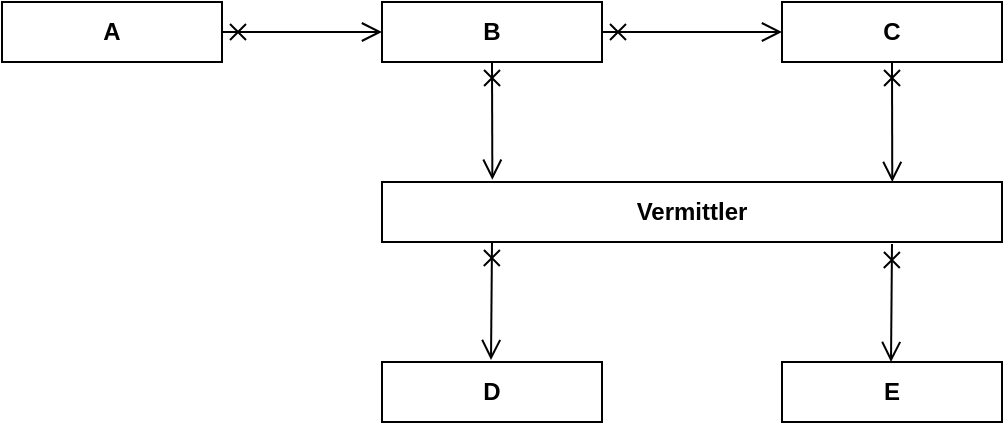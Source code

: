 <mxfile version="24.5.3" type="device">
  <diagram name="Seite-1" id="Pu9GWcIBeU6UMYQj_3GP">
    <mxGraphModel dx="1210" dy="643" grid="1" gridSize="10" guides="1" tooltips="1" connect="1" arrows="1" fold="1" page="1" pageScale="1" pageWidth="827" pageHeight="1169" math="0" shadow="0">
      <root>
        <mxCell id="0" />
        <mxCell id="1" parent="0" />
        <mxCell id="wYRy1TmkHTBPWEuBZ3Pw-2" value="&lt;b&gt;A&lt;/b&gt;" style="html=1;whiteSpace=wrap;" parent="1" vertex="1">
          <mxGeometry x="90" y="120" width="110" height="30" as="geometry" />
        </mxCell>
        <mxCell id="wYRy1TmkHTBPWEuBZ3Pw-3" value="&lt;b&gt;B&lt;/b&gt;" style="html=1;whiteSpace=wrap;" parent="1" vertex="1">
          <mxGeometry x="280" y="120" width="110" height="30" as="geometry" />
        </mxCell>
        <mxCell id="wYRy1TmkHTBPWEuBZ3Pw-4" value="&lt;b&gt;C&lt;/b&gt;" style="html=1;whiteSpace=wrap;" parent="1" vertex="1">
          <mxGeometry x="480" y="120" width="110" height="30" as="geometry" />
        </mxCell>
        <mxCell id="wYRy1TmkHTBPWEuBZ3Pw-5" value="&lt;b&gt;D&lt;/b&gt;" style="html=1;whiteSpace=wrap;" parent="1" vertex="1">
          <mxGeometry x="280" y="300" width="110" height="30" as="geometry" />
        </mxCell>
        <mxCell id="wYRy1TmkHTBPWEuBZ3Pw-6" value="&lt;b&gt;E&lt;/b&gt;" style="html=1;whiteSpace=wrap;" parent="1" vertex="1">
          <mxGeometry x="480" y="300" width="110" height="30" as="geometry" />
        </mxCell>
        <mxCell id="vke19IZLmoGHpDLo2Wwk-3" value="" style="endArrow=open;endFill=1;endSize=8;html=1;rounded=0;exitX=1;exitY=0.5;exitDx=0;exitDy=0;entryX=0;entryY=0.5;entryDx=0;entryDy=0;startArrow=cross;startFill=0;" parent="1" source="wYRy1TmkHTBPWEuBZ3Pw-2" target="wYRy1TmkHTBPWEuBZ3Pw-3" edge="1">
          <mxGeometry width="160" relative="1" as="geometry">
            <mxPoint x="383" y="170" as="sourcePoint" />
            <mxPoint x="518" y="260" as="targetPoint" />
          </mxGeometry>
        </mxCell>
        <mxCell id="vke19IZLmoGHpDLo2Wwk-4" value="" style="endArrow=open;endFill=1;endSize=8;html=1;rounded=0;exitX=1;exitY=0.5;exitDx=0;exitDy=0;entryX=0;entryY=0.5;entryDx=0;entryDy=0;startArrow=cross;startFill=0;" parent="1" source="wYRy1TmkHTBPWEuBZ3Pw-3" target="wYRy1TmkHTBPWEuBZ3Pw-4" edge="1">
          <mxGeometry width="160" relative="1" as="geometry">
            <mxPoint x="210" y="145" as="sourcePoint" />
            <mxPoint x="290" y="145" as="targetPoint" />
          </mxGeometry>
        </mxCell>
        <mxCell id="vke19IZLmoGHpDLo2Wwk-5" value="" style="endArrow=open;endFill=1;endSize=8;html=1;rounded=0;exitX=0.5;exitY=1;exitDx=0;exitDy=0;entryX=0.823;entryY=0;entryDx=0;entryDy=0;entryPerimeter=0;startArrow=cross;startFill=0;" parent="1" source="wYRy1TmkHTBPWEuBZ3Pw-4" target="V7zFf96LFoPP2Nbial6w-1" edge="1">
          <mxGeometry width="160" relative="1" as="geometry">
            <mxPoint x="220" y="155" as="sourcePoint" />
            <mxPoint x="525" y="200" as="targetPoint" />
          </mxGeometry>
        </mxCell>
        <mxCell id="vke19IZLmoGHpDLo2Wwk-6" value="" style="endArrow=open;endFill=1;endSize=8;html=1;rounded=0;entryX=0.178;entryY=0.062;entryDx=0;entryDy=0;entryPerimeter=0;exitX=0.5;exitY=1;exitDx=0;exitDy=0;startArrow=cross;startFill=0;" parent="1" source="wYRy1TmkHTBPWEuBZ3Pw-3" edge="1">
          <mxGeometry width="160" relative="1" as="geometry">
            <mxPoint x="335" y="160" as="sourcePoint" />
            <mxPoint x="335.18" y="208.86" as="targetPoint" />
          </mxGeometry>
        </mxCell>
        <mxCell id="V7zFf96LFoPP2Nbial6w-1" value="&lt;b&gt;Vermittler&lt;/b&gt;" style="html=1;whiteSpace=wrap;" parent="1" vertex="1">
          <mxGeometry x="280" y="210" width="310" height="30" as="geometry" />
        </mxCell>
        <mxCell id="V7zFf96LFoPP2Nbial6w-2" value="" style="endArrow=open;endFill=1;endSize=8;html=1;rounded=0;entryX=0.178;entryY=0.062;entryDx=0;entryDy=0;entryPerimeter=0;startArrow=cross;startFill=0;" parent="1" edge="1">
          <mxGeometry width="160" relative="1" as="geometry">
            <mxPoint x="335" y="240" as="sourcePoint" />
            <mxPoint x="334.5" y="299" as="targetPoint" />
          </mxGeometry>
        </mxCell>
        <mxCell id="V7zFf96LFoPP2Nbial6w-4" value="" style="endArrow=open;endFill=1;endSize=8;html=1;rounded=0;entryX=0.178;entryY=0.062;entryDx=0;entryDy=0;entryPerimeter=0;startArrow=cross;startFill=0;" parent="1" edge="1">
          <mxGeometry width="160" relative="1" as="geometry">
            <mxPoint x="535" y="241" as="sourcePoint" />
            <mxPoint x="534.5" y="300" as="targetPoint" />
          </mxGeometry>
        </mxCell>
      </root>
    </mxGraphModel>
  </diagram>
</mxfile>
